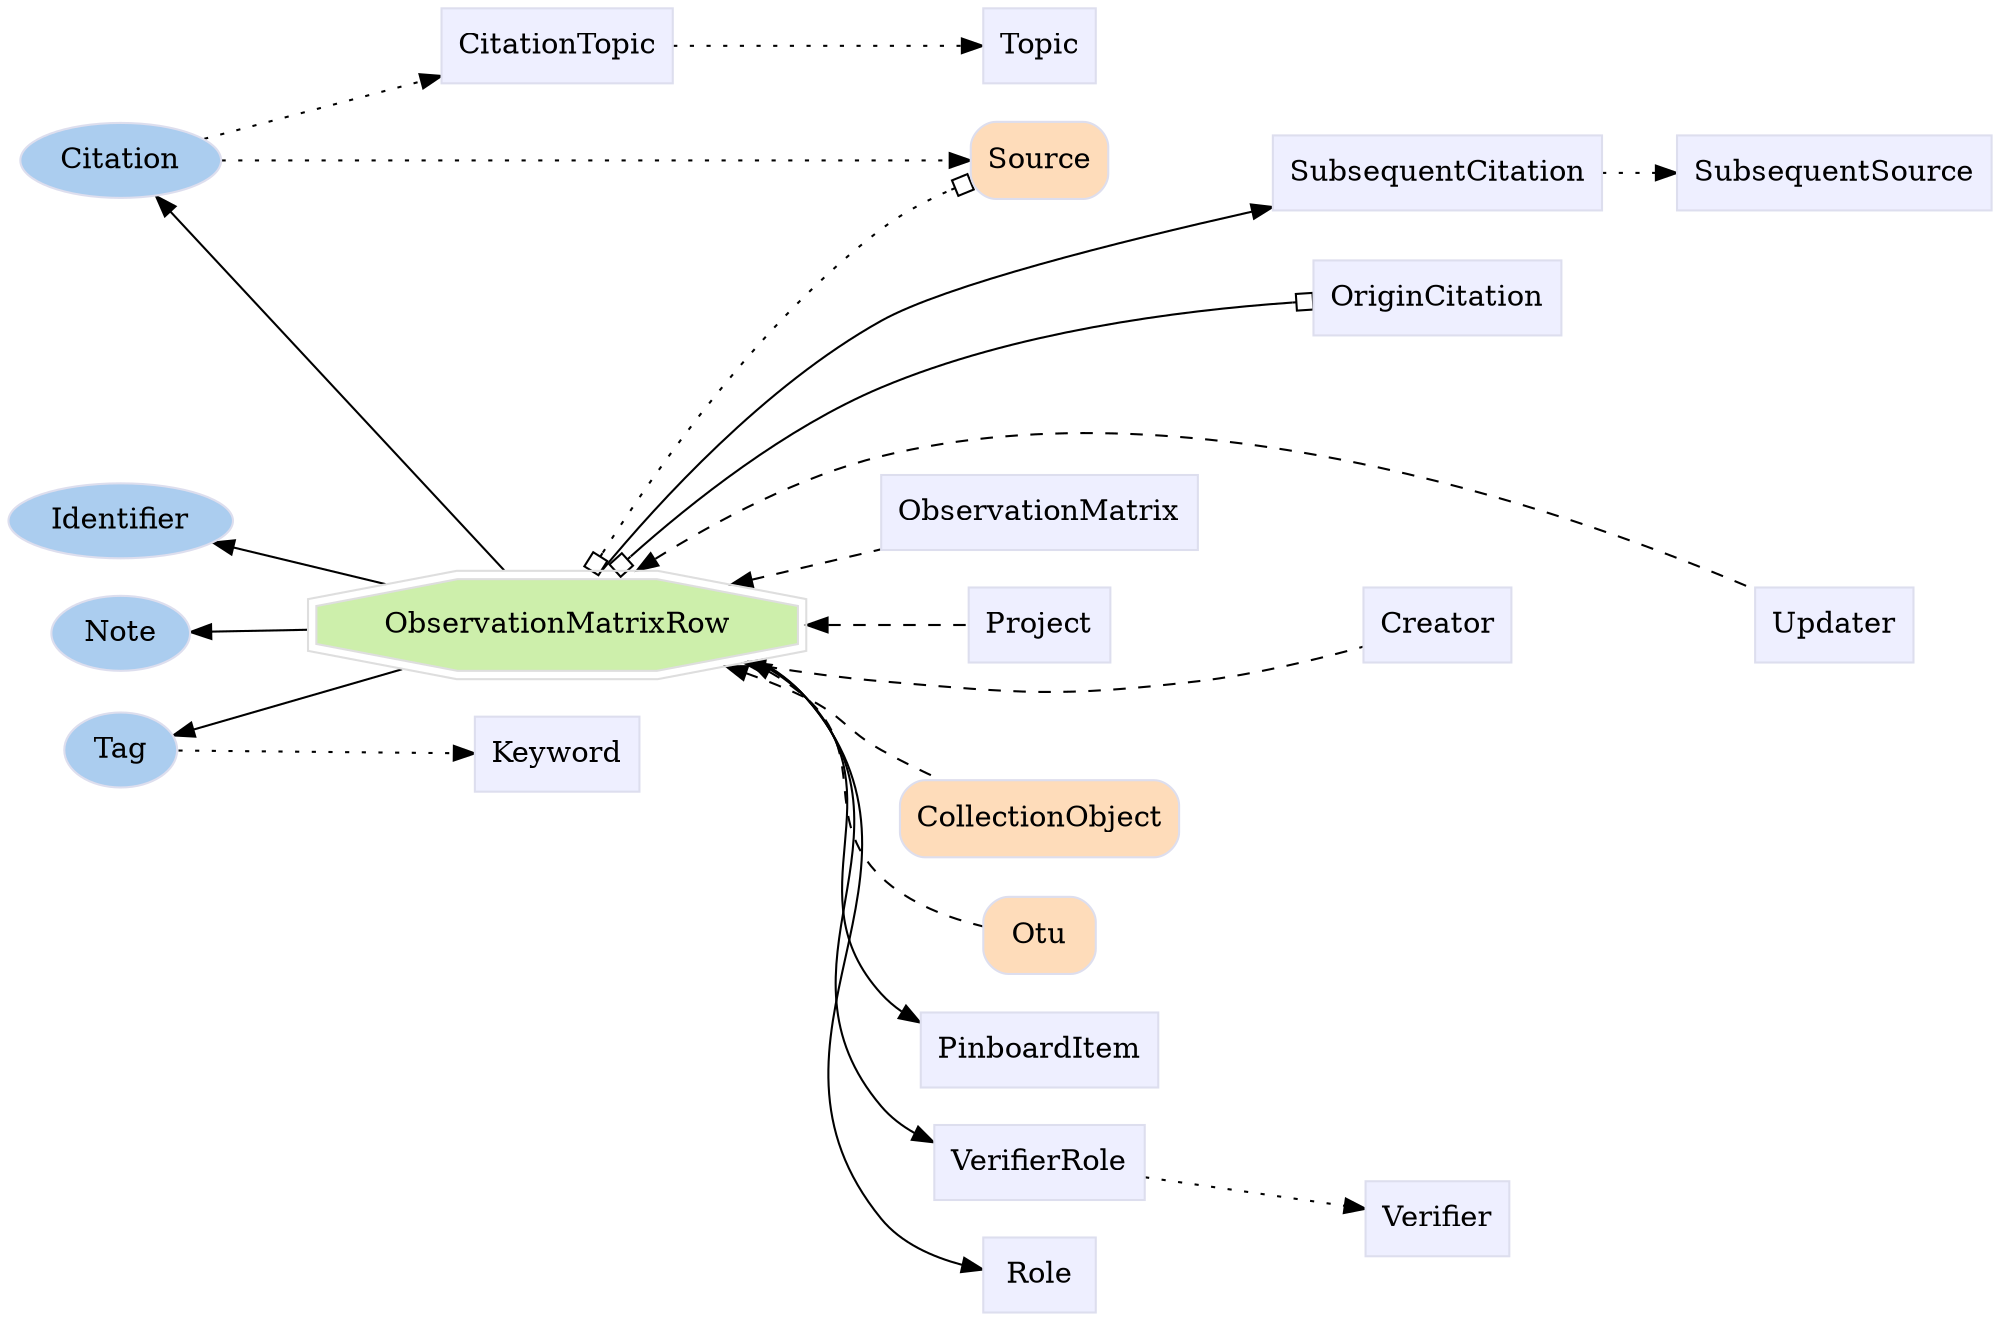 digraph ObservationMatrixRow {
	graph [bb="0,0,801.21,625",
		label="",
		outputorder=edgesfirst,
		rankdir=LR
	];
	node [label="\N"];
	subgraph annotator_cluster {
		graph [rank=min];
		Citation	[color="#dddeee",
			fillcolor="#abcdef",
			group=annotator,
			height=0.5,
			href="/develop/Data/models.html#citation",
			label=Citation,
			pos="42.896,552",
			shape=oval,
			style=filled,
			target=_top,
			width=1.0832];
		Identifier	[color="#dddeee",
			fillcolor="#abcdef",
			group=annotator,
			height=0.5,
			href="/develop/Data/models.html#identifier",
			label=Identifier,
			pos="42.896,381",
			shape=oval,
			style=filled,
			target=_top,
			width=1.1916];
		Tag	[color="#dddeee",
			fillcolor="#abcdef",
			group=annotator,
			height=0.5,
			href="/develop/Data/models.html#tag",
			label=Tag,
			pos="42.896,272",
			shape=oval,
			style=filled,
			target=_top,
			width=0.75];
		Note	[color="#dddeee",
			fillcolor="#abcdef",
			group=annotator,
			height=0.5,
			href="/develop/Data/models.html#note",
			label=Note,
			pos="42.896,327",
			shape=oval,
			style=filled,
			target=_top,
			width=0.77632];
	}
	subgraph core {
		Source	[color="#dddeee",
			fillcolor="#fedcba",
			group=core,
			height=0.51389,
			href="/develop/Data/models.html#source",
			label=Source,
			pos="431.21,552",
			shape=Mrecord,
			style=filled,
			target=_top,
			width=0.75];
		CollectionObject	[color="#dddeee",
			fillcolor="#fedcba",
			group=core,
			height=0.51389,
			href="/develop/Data/models.html#collection-object",
			label=CollectionObject,
			pos="431.21,236",
			shape=Mrecord,
			style=filled,
			target=_top,
			width=1.5139];
		Otu	[color="#dddeee",
			fillcolor="#fedcba",
			group=core,
			height=0.51389,
			href="/develop/Data/models.html#otu",
			label=Otu,
			pos="431.21,181",
			shape=Mrecord,
			style=filled,
			target=_top,
			width=0.75];
	}
	subgraph supporting {
		ObservationMatrixRow	[color="#dedede",
			fillcolor="#cdefab",
			group=target,
			height=0.61111,
			href="/develop/Data/models.html#observation-matrix-row",
			label=ObservationMatrixRow,
			pos="228.5,329",
			shape=doubleoctagon,
			style=filled,
			target=_top,
			width=2.9642];
		CitationTopic	[color="#dddeee",
			fillcolor="#eeefff",
			group=supporting,
			height=0.5,
			href="/develop/Data/models.html#citation-topic",
			label=CitationTopic,
			pos="228.5,607",
			shape=box,
			style=filled,
			target=_top,
			width=1.2778];
		Keyword	[color="#dddeee",
			fillcolor="#eeefff",
			group=supporting,
			height=0.5,
			href="/develop/Data/models.html#keyword",
			label=Keyword,
			pos="228.5,271",
			shape=box,
			style=filled,
			target=_top,
			width=0.93056];
		PinboardItem	[color="#dddeee",
			fillcolor="#eeefff",
			group=supporting,
			height=0.5,
			href="/develop/Data/models.html#pinboard-item",
			label=PinboardItem,
			pos="431.21,126",
			shape=box,
			style=filled,
			target=_top,
			width=1.2639];
		Role	[color="#dddeee",
			fillcolor="#eeefff",
			group=supporting,
			height=0.5,
			href="/develop/Data/models.html#role",
			label=Role,
			pos="431.21,18",
			shape=box,
			style=filled,
			target=_top,
			width=0.75];
		SubsequentCitation	[color="#dddeee",
			fillcolor="#eeefff",
			group=supporting,
			height=0.5,
			href="/develop/Data/models.html#subsequent-citation",
			label=SubsequentCitation,
			pos="588.21,546",
			shape=box,
			style=filled,
			target=_top,
			width=1.6944];
		SubsequentSource	[color="#dddeee",
			fillcolor="#eeefff",
			group=supporting,
			height=0.5,
			href="/develop/Data/models.html#subsequent-source",
			label=SubsequentSource,
			pos="743.21,546",
			shape=box,
			style=filled,
			target=_top,
			width=1.6111];
		Topic	[color="#dddeee",
			fillcolor="#eeefff",
			group=supporting,
			height=0.5,
			href="/develop/Data/models.html#topic",
			label=Topic,
			pos="431.21,607",
			shape=box,
			style=filled,
			target=_top,
			width=0.75];
		VerifierRole	[color="#dddeee",
			fillcolor="#eeefff",
			group=supporting,
			height=0.5,
			href="/develop/Data/models.html#verifier-role",
			label=VerifierRole,
			pos="431.21,72",
			shape=box,
			style=filled,
			target=_top,
			width=1.1528];
		Verifier	[color="#dddeee",
			fillcolor="#eeefff",
			group=supporting,
			height=0.5,
			href="/develop/Data/models.html#verifier",
			label=Verifier,
			pos="588.21,45",
			shape=box,
			style=filled,
			target=_top,
			width=0.79167];
		Creator	[color="#dddeee",
			fillcolor="#eeefff",
			group=supporting,
			height=0.5,
			href="/develop/Data/models.html#creator",
			label=Creator,
			pos="588.21,329",
			shape=box,
			style=filled,
			target=_top,
			width=0.79167];
		ObservationMatrix	[color="#dddeee",
			fillcolor="#eeefff",
			group=supporting,
			height=0.5,
			href="/develop/Data/models.html#observation-matrix",
			label=ObservationMatrix,
			pos="431.21,383",
			shape=box,
			style=filled,
			target=_top,
			width=1.6667];
		Project	[color="#dddeee",
			fillcolor="#eeefff",
			group=supporting,
			height=0.5,
			href="/develop/Data/models.html#project",
			label=Project,
			pos="431.21,329",
			shape=box,
			style=filled,
			target=_top,
			width=0.76389];
		Updater	[color="#dddeee",
			fillcolor="#eeefff",
			group=supporting,
			height=0.5,
			href="/develop/Data/models.html#updater",
			label=Updater,
			pos="743.21,329",
			shape=box,
			style=filled,
			target=_top,
			width=0.83333];
		OriginCitation	[color="#dddeee",
			fillcolor="#eeefff",
			group=supporting,
			height=0.5,
			href="/develop/Data/models.html#origin-citation",
			label=OriginCitation,
			pos="588.21,486",
			shape=box,
			style=filled,
			target=_top,
			width=1.3194];
	}
	Citation -> Source	[pos="e,404.04,552 81.995,552 156.56,552 320.87,552 393.94,552",
		style=dotted];
	Citation -> CitationTopic	[pos="e,182.34,593.47 76.299,561.71 102.87,569.66 141.07,581.11 172.42,590.5",
		style=dotted];
	Tag -> Keyword	[pos="e,194.73,271.18 70.202,271.86 100.07,271.69 149.25,271.43 184.68,271.23",
		style=dotted];
	Source -> SubsequentCitation	[pos="e,526.93,548.33 458.51,550.98 474.61,550.36 496.06,549.53 516.82,548.72",
		style=invis];
	Source -> OriginCitation	[pos="e,544.67,504.11 458.51,540.8 479.51,531.86 509.59,519.05 535.39,508.07",
		style=invis];
	ObservationMatrixRow -> Citation	[pos="e,57.696,535.24 209.28,351.13 174.78,393.03 100.17,483.65 64.158,527.39"];
	ObservationMatrixRow -> Identifier	[pos="e,78.863,371.1 163.31,347.18 138.71,354.15 111.19,361.94 88.773,368.29"];
	ObservationMatrixRow -> Tag	[pos="e,67.343,280.08 163.94,310.77 150.02,306.67 135.39,302.26 121.79,298 107.01,293.37 90.75,287.99 76.924,283.32"];
	ObservationMatrixRow -> Note	[pos="e,70.988,327.3 121.41,327.84 106.96,327.69 92.994,327.53 80.992,327.4"];
	ObservationMatrixRow -> Source	[arrowhead=obox,
		arrowtail=obox,
		dir=both,
		pos="s,241.87,351.3 e,404,540.35 247.07,360.17 271.04,400.64 317.25,471.68 371.21,519 378.34,525.25 386.84,530.84 395.15,535.57",
		style=dotted];
	ObservationMatrixRow -> CollectionObject	[dir=back,
		pos="s,301.23,312.13 310.79,308.75 319.22,305.59 327.52,302.02 335.21,298 353.42,288.48 354.19,280.5 371.21,269 378.9,263.81 387.46,258.68 \
395.62,254.07",
		style=dashed];
	ObservationMatrixRow -> Otu	[dir=back,
		pos="s,310.68,313.7 319.69,309.12 325.27,305.94 330.52,302.26 335.21,298 367.09,269.02 341.5,239.2 371.21,208 380.07,198.7 392.74,192.33 \
404.07,188.12",
		style=dashed];
	ObservationMatrixRow -> PinboardItem	[pos="e,385.53,140.98 312.61,314.11 321.01,309.97 328.79,304.69 335.21,298 381.17,250.07 328.82,204.11 371.21,153 373.07,150.76 375.15,\
148.71 377.39,146.81"];
	ObservationMatrixRow -> Role	[pos="e,404.2,23.795 314.07,314.34 322.04,310.14 329.33,304.8 335.21,298 409.54,212.12 303.25,136 371.21,45 377.12,37.096 385.88,31.44 \
394.87,27.419"];
	ObservationMatrixRow -> SubsequentCitation	[pos="e,527.06,534.06 245.56,351.12 269.53,382.68 317.66,440.48 371.21,474 416.07,502.08 473.08,520.48 517.27,531.65"];
	ObservationMatrixRow -> VerifierRole	[pos="e,389.69,84.185 313.56,314.25 321.68,310.07 329.14,304.76 335.21,298 395.3,231.16 316.08,169.99 371.21,99 374.01,95.4 377.39,92.263 \
381.11,89.533"];
	ObservationMatrixRow -> Creator	[dir=back,
		pos="s,301.87,312.22 311.97,310.37 363.58,301.22 431.4,293.75 491.21,302 514.71,305.24 540.55,312.75 559.5,319.02",
		style=dashed];
	ObservationMatrixRow -> ObservationMatrix	[dir=back,
		pos="s,295.78,346.83 305.61,349.48 327.3,355.31 350.59,361.58 371.1,367.1",
		style=dashed];
	ObservationMatrixRow -> Project	[dir=back,
		pos="s,335.44,329 345.46,329 367.16,329 387.85,329 403.36,329",
		style=dashed];
	ObservationMatrixRow -> Updater	[dir=back,
		pos="s,257.66,351.04 266.1,357.05 293.41,376.14 332.54,399.73 371.21,410 497.37,443.51 650.31,376.73 713.14,344.75",
		style=dashed];
	ObservationMatrixRow -> OriginCitation	[arrowhead=obox,
		arrowtail=obox,
		dir=both,
		pos="s,250.27,351.26 e,540.55,483.16 257.36,358.36 284.06,384.68 326.76,422.24 371.21,443 421.99,466.72 485.44,477.37 530.39,482.15"];
	CitationTopic -> Topic	[pos="e,404.06,607 274.55,607 310.53,607 360.3,607 393.79,607",
		style=dotted];
	Role -> Verifier	[pos="e,559.48,40.169 458.51,22.58 483.51,26.935 521.37,33.532 549.57,38.443",
		style=invis];
	SubsequentCitation -> SubsequentSource	[pos="e,684.86,546 649.24,546 657.58,546 666.18,546 674.64,546",
		style=dotted];
	VerifierRole -> Verifier	[pos="e,559.46,49.835 472.94,64.906 496.58,60.787 526.17,55.632 549.32,51.601",
		style=dotted];
	Creator -> Updater	[pos="e,713.15,329 616.92,329 640.94,329 675.98,329 702.9,329",
		style=invis];
	Project -> Creator	[pos="e,559.61,329 458.86,329 483.8,329 521.33,329 549.37,329",
		style=invis];
}
